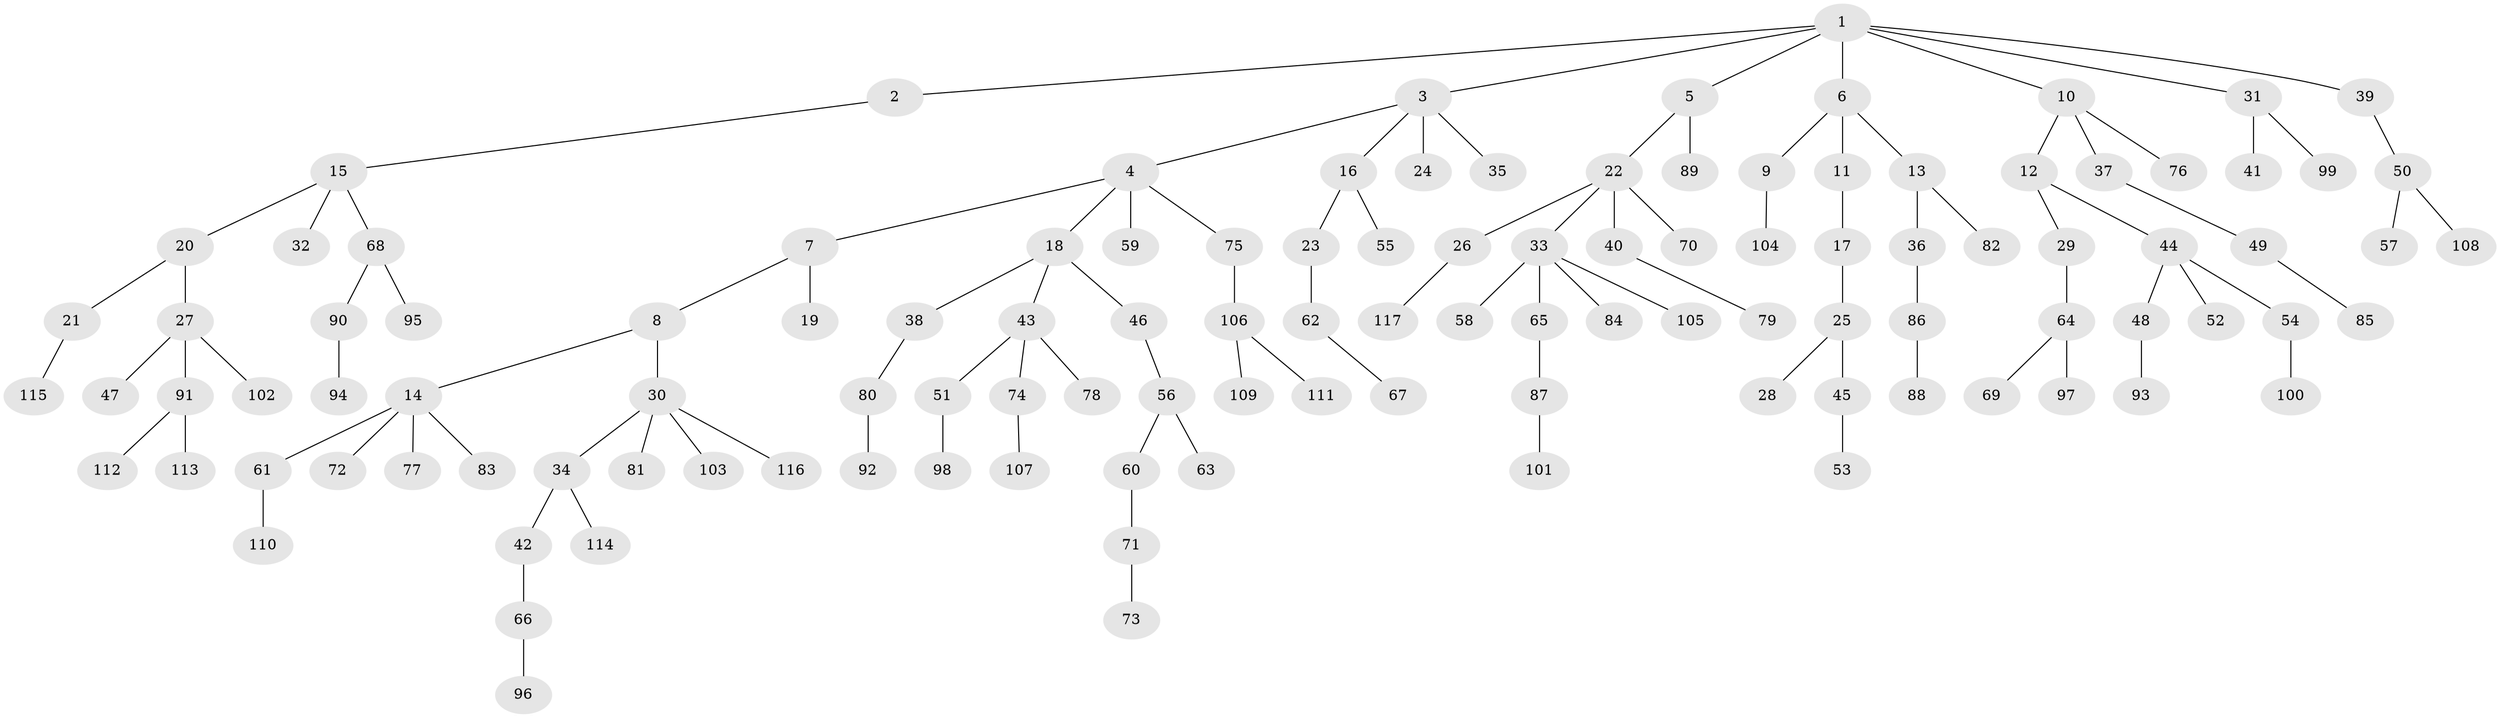 // Generated by graph-tools (version 1.1) at 2025/53/03/09/25 04:53:52]
// undirected, 117 vertices, 116 edges
graph export_dot {
graph [start="1"]
  node [color=gray90,style=filled];
  1;
  2;
  3;
  4;
  5;
  6;
  7;
  8;
  9;
  10;
  11;
  12;
  13;
  14;
  15;
  16;
  17;
  18;
  19;
  20;
  21;
  22;
  23;
  24;
  25;
  26;
  27;
  28;
  29;
  30;
  31;
  32;
  33;
  34;
  35;
  36;
  37;
  38;
  39;
  40;
  41;
  42;
  43;
  44;
  45;
  46;
  47;
  48;
  49;
  50;
  51;
  52;
  53;
  54;
  55;
  56;
  57;
  58;
  59;
  60;
  61;
  62;
  63;
  64;
  65;
  66;
  67;
  68;
  69;
  70;
  71;
  72;
  73;
  74;
  75;
  76;
  77;
  78;
  79;
  80;
  81;
  82;
  83;
  84;
  85;
  86;
  87;
  88;
  89;
  90;
  91;
  92;
  93;
  94;
  95;
  96;
  97;
  98;
  99;
  100;
  101;
  102;
  103;
  104;
  105;
  106;
  107;
  108;
  109;
  110;
  111;
  112;
  113;
  114;
  115;
  116;
  117;
  1 -- 2;
  1 -- 3;
  1 -- 5;
  1 -- 6;
  1 -- 10;
  1 -- 31;
  1 -- 39;
  2 -- 15;
  3 -- 4;
  3 -- 16;
  3 -- 24;
  3 -- 35;
  4 -- 7;
  4 -- 18;
  4 -- 59;
  4 -- 75;
  5 -- 22;
  5 -- 89;
  6 -- 9;
  6 -- 11;
  6 -- 13;
  7 -- 8;
  7 -- 19;
  8 -- 14;
  8 -- 30;
  9 -- 104;
  10 -- 12;
  10 -- 37;
  10 -- 76;
  11 -- 17;
  12 -- 29;
  12 -- 44;
  13 -- 36;
  13 -- 82;
  14 -- 61;
  14 -- 72;
  14 -- 77;
  14 -- 83;
  15 -- 20;
  15 -- 32;
  15 -- 68;
  16 -- 23;
  16 -- 55;
  17 -- 25;
  18 -- 38;
  18 -- 43;
  18 -- 46;
  20 -- 21;
  20 -- 27;
  21 -- 115;
  22 -- 26;
  22 -- 33;
  22 -- 40;
  22 -- 70;
  23 -- 62;
  25 -- 28;
  25 -- 45;
  26 -- 117;
  27 -- 47;
  27 -- 91;
  27 -- 102;
  29 -- 64;
  30 -- 34;
  30 -- 81;
  30 -- 103;
  30 -- 116;
  31 -- 41;
  31 -- 99;
  33 -- 58;
  33 -- 65;
  33 -- 84;
  33 -- 105;
  34 -- 42;
  34 -- 114;
  36 -- 86;
  37 -- 49;
  38 -- 80;
  39 -- 50;
  40 -- 79;
  42 -- 66;
  43 -- 51;
  43 -- 74;
  43 -- 78;
  44 -- 48;
  44 -- 52;
  44 -- 54;
  45 -- 53;
  46 -- 56;
  48 -- 93;
  49 -- 85;
  50 -- 57;
  50 -- 108;
  51 -- 98;
  54 -- 100;
  56 -- 60;
  56 -- 63;
  60 -- 71;
  61 -- 110;
  62 -- 67;
  64 -- 69;
  64 -- 97;
  65 -- 87;
  66 -- 96;
  68 -- 90;
  68 -- 95;
  71 -- 73;
  74 -- 107;
  75 -- 106;
  80 -- 92;
  86 -- 88;
  87 -- 101;
  90 -- 94;
  91 -- 112;
  91 -- 113;
  106 -- 109;
  106 -- 111;
}
